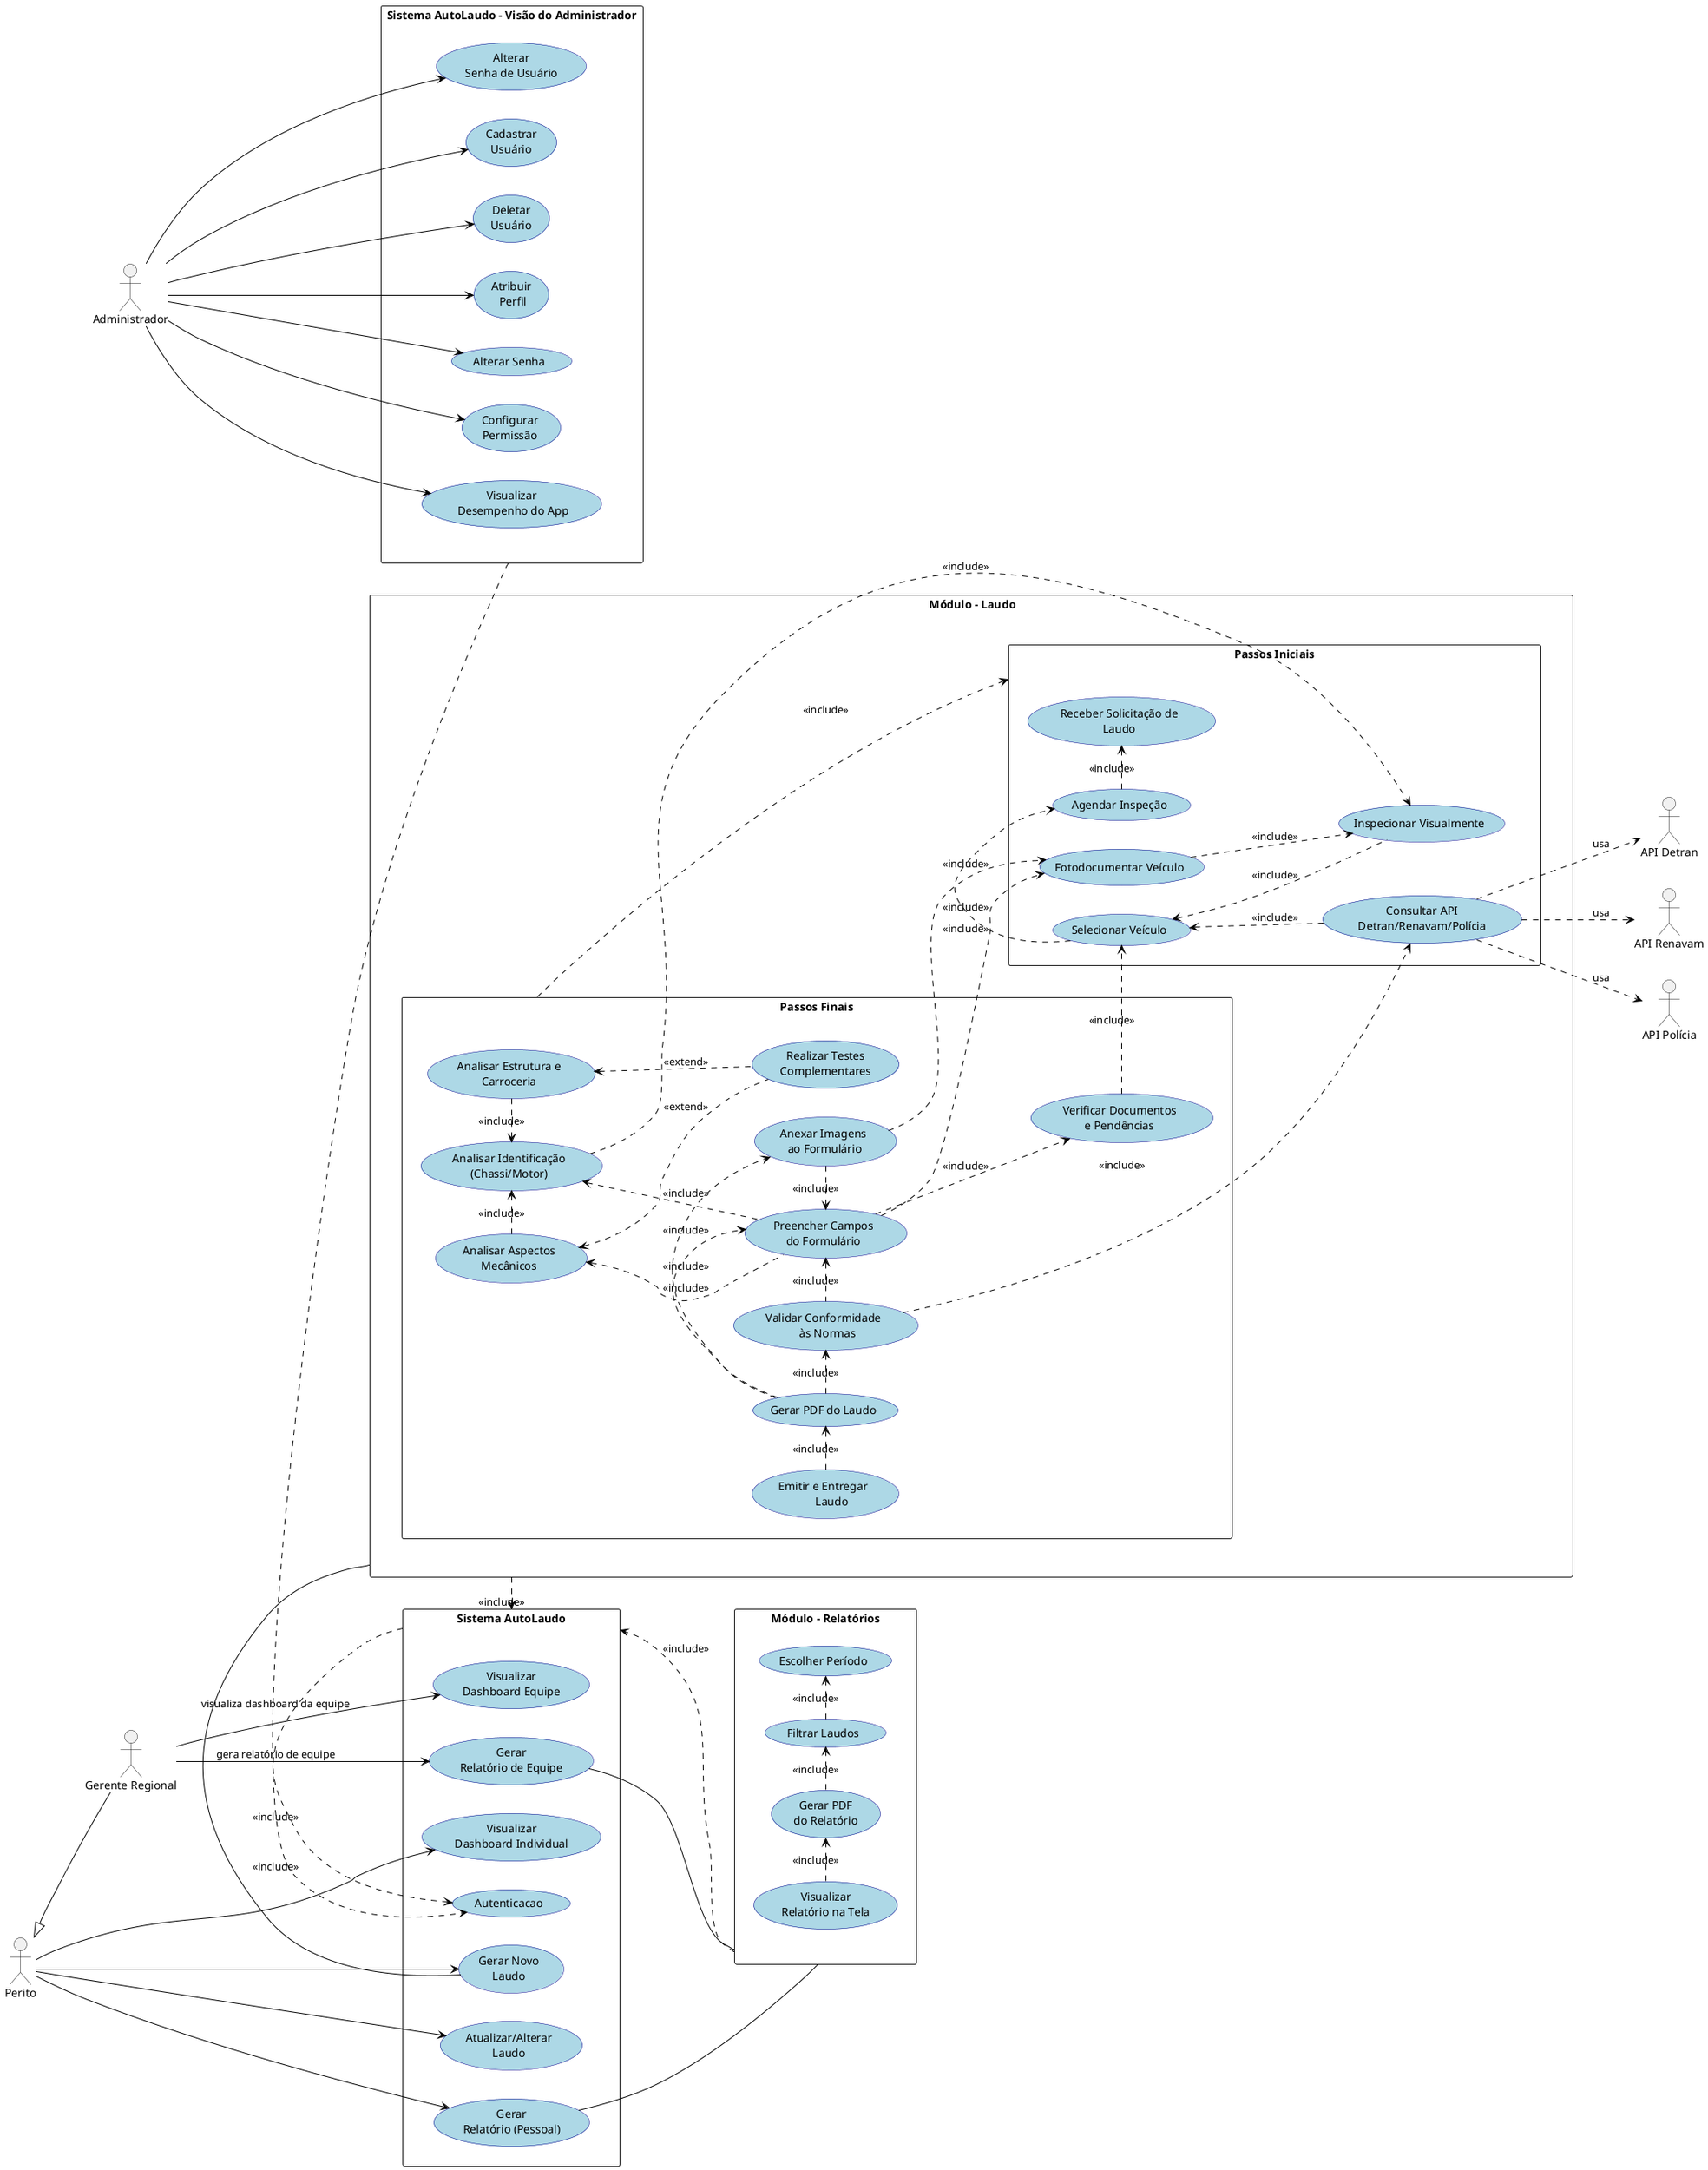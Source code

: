 @startuml UseCases_AutoLaudo
left to right direction

skinparam usecase {
  BackgroundColor LightBlue
  BorderColor DarkBlue
  ArrowColor Black
}

skinparam packageStyle rectangle

'-------------------------------------------------------------
' Atores no topo (alinhados horizontalmente)
'-------------------------------------------------------------
actor "Perito" as Perito
actor "Gerente Regional" as Gerente
actor "Administrador" as Admin

Perito <|-- Gerente

'-------------------------------------------------------------
' “Sistema AutoLaudo” engloba todos os casos de uso 
'-------------------------------------------------------------
rectangle "Sistema AutoLaudo" as Sistema{
  (Sistema).> (Autenticacao) : <<include>>
  'Perito'
  usecase "Visualizar\nDashboard Individual"    as UC_Dash
  usecase "Gerar Novo\nLaudo"                   as UC_Gerar_Laudo
  usecase "Atualizar/Alterar\nLaudo"            as UC_Alterar_Laudo
  usecase "Gerar\nRelatório (Pessoal)"          as UC_Gerar_Relatorio_P

  'Gerente Regional'
  usecase "Visualizar\nDashboard Equipe"         as UC_Dash_Equipe
  usecase "Gerar\nRelatório de Equipe"          as UC_Gerar_Relatorio_G
  
  
} 

'=============================================================
' Pacote: Gerenciar Laudo (DETALHADO)
'=============================================================
package " Módulo - Laudo" as Laudo {
  left to right direction
  
  (Laudo).> (Sistema) : <<include>>

  package "Passos Iniciais" as ColA {
    usecase "Receber Solicitação de\nLaudo"                 as UC_Solicitacao
    usecase "Agendar Inspeção"                              as UC_Agendar
    usecase "Selecionar Veículo"                            as UC_Selecionar_Veiculo
    usecase "Consultar API\nDetran/Renavam/Polícia"         as UC_Consultar_API
    usecase "Inspecionar Visualmente"                       as UC_Inspecionar_Visual
    usecase "Fotodocumentar Veículo"                        as UC_Fotodocumentar
  }

  package "Passos Finais" as ColB {
    usecase "Analisar Identificação\n(Chassi/Motor)"         as UC_Analise_Identificacao
    usecase "Analisar Aspectos\nMecânicos"                   as UC_Analise_Mecanica
    usecase "Analisar Estrutura e\nCarroceria"               as UC_Analise_Estrutura
    usecase "Realizar Testes\nComplementares"                as UC_Testes_Complementares
    usecase "Verificar Documentos\ne Pendências"             as UC_Verificar_Documentos
    usecase "Preencher Campos\ndo Formulário"                as UC_Preencher_Formulario
    usecase "Anexar Imagens\n ao Formulário"                 as UC_Anexar_Imagens
    usecase "Validar Conformidade\n   às Normas"             as UC_Validar_Normas
    usecase "Gerar PDF do Laudo"                             as UC_GerarPDF_Laudo
    usecase "Emitir e Entregar\n      Laudo"                 as UC_Emitir_Laudo
  }
  
  (ColB)                   .down.> (ColA)                 : <<include>>
  UC_Agendar               .> UC_Solicitacao              : <<include>>
  UC_Selecionar_Veiculo    .> UC_Agendar                  : <<include>>
  UC_Consultar_API         .up.> UC_Selecionar_Veiculo       : <<include>>
  UC_Inspecionar_Visual    .up.> UC_Selecionar_Veiculo       : <<include>>
  UC_Fotodocumentar        .down.> UC_Inspecionar_Visual       : <<include>>

  UC_Analise_Identificacao .down.> UC_Inspecionar_Visual       : <<include>>
  UC_Analise_Mecanica      .> UC_Analise_Identificacao    : <<include>>
  UC_Analise_Estrutura     .> UC_Analise_Identificacao    : <<include>>
  UC_Testes_Complementares .up.> UC_Analise_Mecanica         : <<extend>>
  UC_Testes_Complementares .up.> UC_Analise_Estrutura        : <<extend>>

  UC_Verificar_Documentos  .> UC_Selecionar_Veiculo       : <<include>>
  UC_Preencher_Formulario  .down.> UC_Verificar_Documentos     : <<include>>
  UC_Preencher_Formulario  .down.> UC_Fotodocumentar          : <<include>>
  UC_Preencher_Formulario  .up.> UC_Analise_Identificacao    : <<include>>
  UC_Preencher_Formulario  .up.> UC_Analise_Mecanica         : <<include>>

  UC_Anexar_Imagens        .right.> UC_Preencher_Formulario     : <<include>>
  UC_Anexar_Imagens        .> UC_Fotodocumentar          : <<include>>
  UC_Validar_Normas        .left.> UC_Preencher_Formulario     : <<include>>
  UC_Validar_Normas        .> UC_Consultar_API            : <<include>>

  UC_GerarPDF_Laudo        .> UC_Validar_Normas           : <<include>>
  UC_GerarPDF_Laudo        .> UC_Anexar_Imagens           : <<include>>
  UC_GerarPDF_Laudo        .> UC_Preencher_Formulario     : <<include>>
  UC_Emitir_Laudo          .> UC_GerarPDF_Laudo           : <<include>>
}

'=============================================================
' Pacote: Gerar Relatórios
'=============================================================
package "Módulo - Relatórios" as Relatorio{
  (Relatorio).> (Sistema) : <<include>>
  usecase "Escolher Período"                     as UC_Escolher_Periodo
  usecase "Filtrar Laudos"                       as UC_Filtrar_Laudos
  usecase "Gerar PDF\ndo Relatório"               as UC_GerarPDF_Relatorio
  usecase "Visualizar\nRelatório na Tela"         as UC_Visualizar_Relatorio

  UC_Filtrar_Laudos .> UC_Escolher_Periodo       : <<include>>
  UC_GerarPDF_Relatorio .> UC_Filtrar_Laudos     : <<include>>
  UC_Visualizar_Relatorio .> UC_GerarPDF_Relatorio : <<include>>
}


'-------------------------------------------------------------
' Ligações: peritos e gerentes
'-------------------------------------------------------------
UC_Gerar_Laudo -down- (Laudo)
UC_Gerar_Relatorio_G -- (Relatorio)
UC_Gerar_Relatorio_P -- (Relatorio)

Perito --> UC_Dash
Perito --> UC_Gerar_Laudo 
Perito --> UC_Alterar_Laudo
Perito --> UC_Gerar_Relatorio_P

Gerente --> UC_Dash_Equipe          : "visualiza dashboard da equipe"
Gerente --> UC_Gerar_Relatorio_G    : "gera relatório de equipe"

rectangle "Sistema AutoLaudo - Visão do Administrador" as Visao_Admin{
  (Visao_Admin).> (Autenticacao) : <<include>>

  usecase "Alterar\nSenha de Usuário"           as UC_Alterar_Senha_Usuario
  usecase "Cadastrar\nUsuário"                  as UC_Cadastrar_Usuario
  usecase "Deletar\nUsuário"                    as UC_Deletar_Usuario
  usecase "Atribuir\n Perfil"                   as UC_Atribuir_Perfil
  usecase "Alterar Senha"                       as UC_Alterar_Senha
  usecase "Configurar\nPermissão"               as UC_Configurar_Permissao
  usecase "Visualizar\n Desempenho do App"      as UC_Desempenho

}

'-------------------------------------------------------------
' Ligações: administrador 
'-------------------------------------------------------------

Admin -down-> UC_Alterar_Senha_Usuario
Admin -down-> UC_Cadastrar_Usuario
Admin -down-> UC_Deletar_Usuario
Admin -down-> UC_Atribuir_Perfil
Admin -down-> UC_Alterar_Senha
Admin -down-> UC_Configurar_Permissao
Admin -down-> UC_Desempenho


'-------------------------------------------------------------
' Atores externos: APIs (posicionados à direita do pacote)
'-------------------------------------------------------------
actor "API Detran" as API_Detran
actor "API Renavam" as API_Renavam
actor "API Polícia" as API_Policia

' Indicar que o sub–caso “Consultar API” usa essas APIs
UC_Consultar_API ..> API_Detran  : usa
UC_Consultar_API ..> API_Renavam : usa
UC_Consultar_API ..> API_Policia : usa

@enduml
